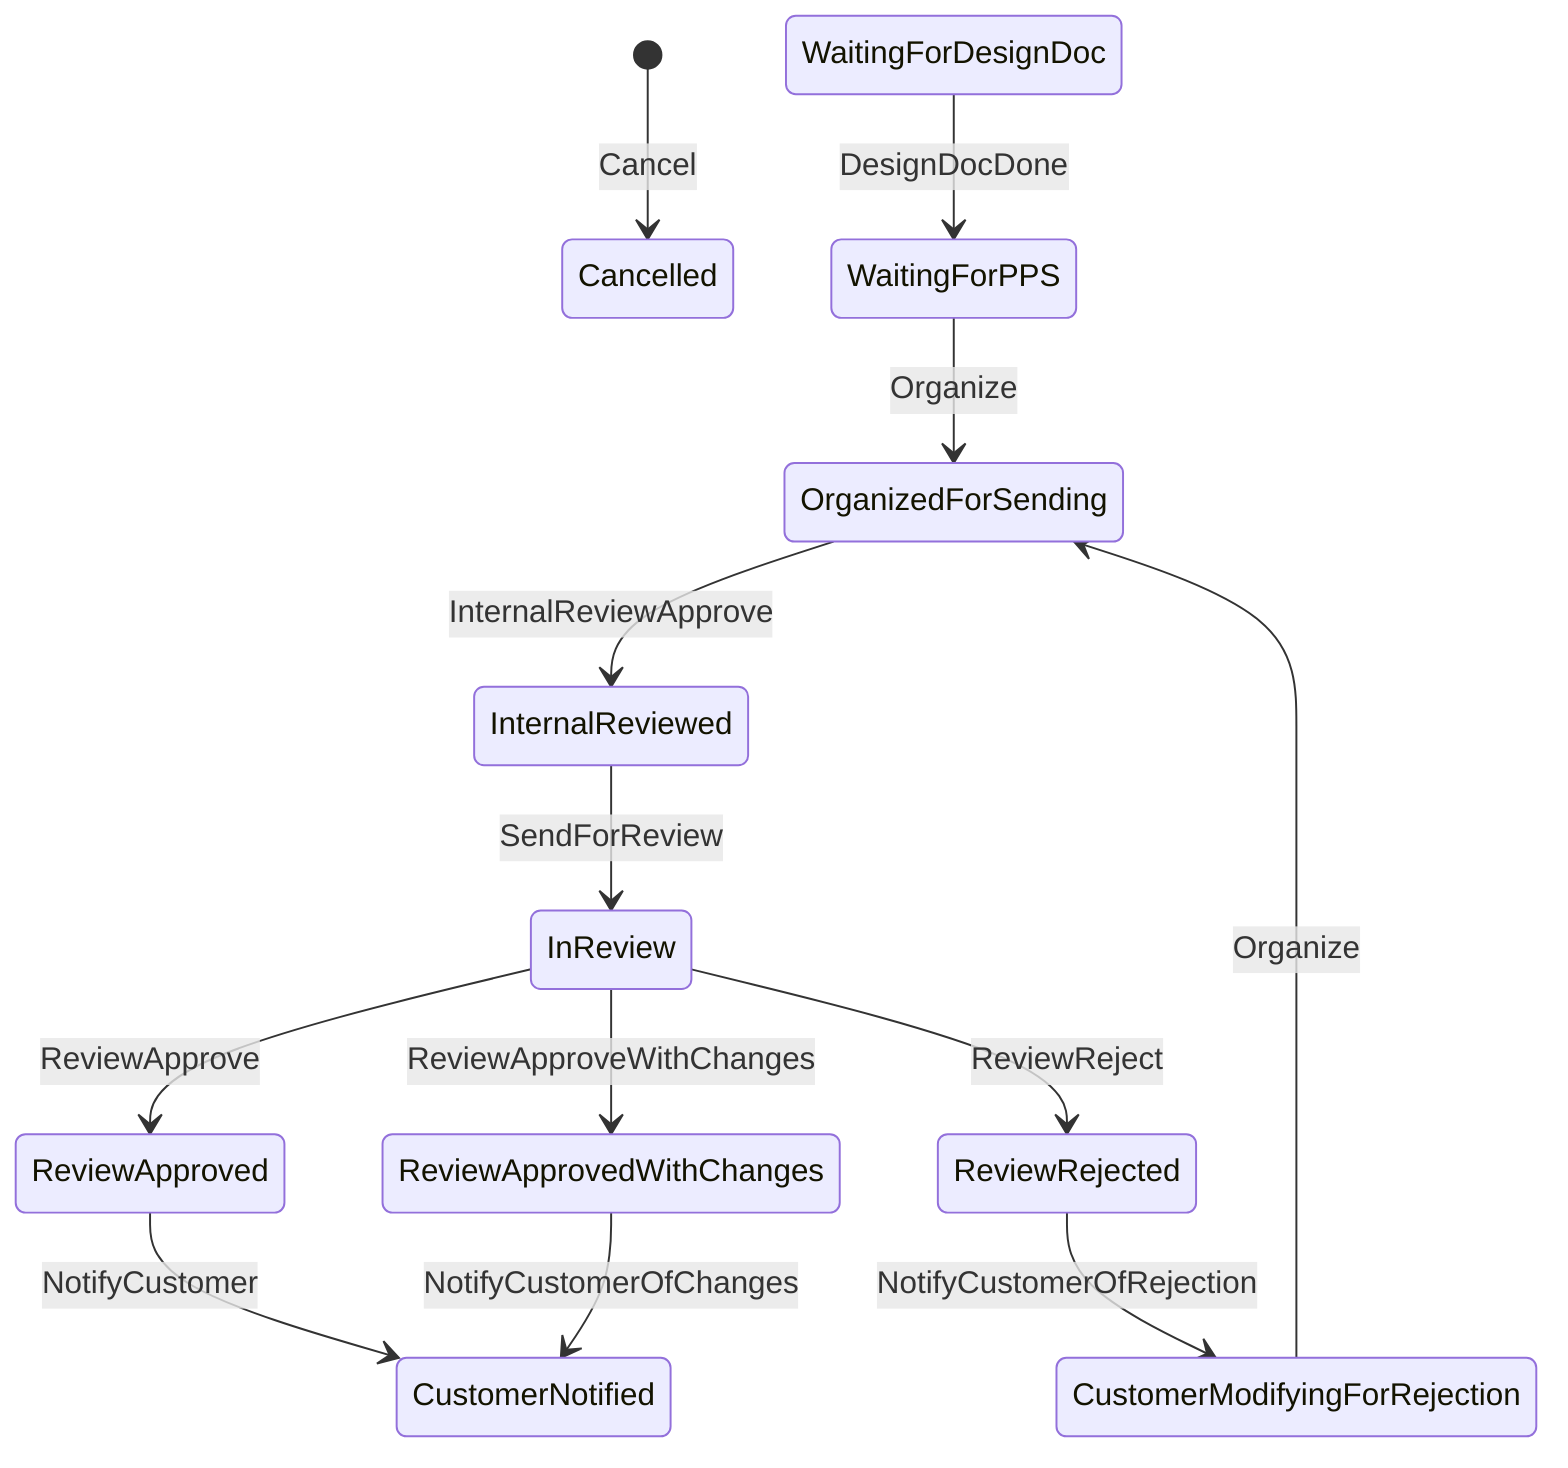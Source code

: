 stateDiagram-v2
[*] --> Cancelled : Cancel
WaitingForDesignDoc --> WaitingForPPS : DesignDocDone
WaitingForPPS --> OrganizedForSending : Organize
OrganizedForSending --> InternalReviewed : InternalReviewApprove
InternalReviewed --> InReview : SendForReview
InReview --> ReviewApproved : ReviewApprove
InReview --> ReviewRejected : ReviewReject
InReview --> ReviewApprovedWithChanges : ReviewApproveWithChanges
ReviewApproved --> CustomerNotified : NotifyCustomer
ReviewRejected --> CustomerModifyingForRejection : NotifyCustomerOfRejection
CustomerModifyingForRejection --> OrganizedForSending : Organize
ReviewApprovedWithChanges --> CustomerNotified : NotifyCustomerOfChanges